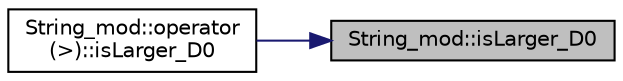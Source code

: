 digraph "String_mod::isLarger_D0"
{
 // LATEX_PDF_SIZE
  edge [fontname="Helvetica",fontsize="10",labelfontname="Helvetica",labelfontsize="10"];
  node [fontname="Helvetica",fontsize="10",shape=record];
  rankdir="RL";
  Node1 [label="String_mod::isLarger_D0",height=0.2,width=0.4,color="black", fillcolor="grey75", style="filled", fontcolor="black",tooltip="Generate .true. if the input string1 is smaller than the input string2 in ASCII code,..."];
  Node1 -> Node2 [dir="back",color="midnightblue",fontsize="10",style="solid",fontname="Helvetica"];
  Node2 [label="String_mod::operator\l(\>)::isLarger_D0",height=0.2,width=0.4,color="black", fillcolor="white", style="filled",URL="$interfaceString__mod_1_1operator_07_4_08.html#ad95798209e4daf3ee05131d889297c06",tooltip="Generate .true. if the input string1 is smaller than the input string2 in ASCII code,..."];
}
